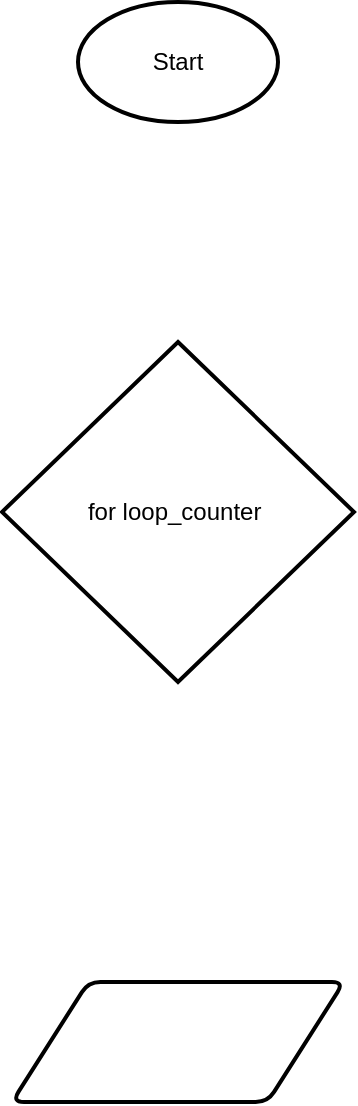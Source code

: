 <mxfile>
    <diagram id="_5d4QA1sJBVCcuQ9wuhI" name="Page-1">
        <mxGraphModel dx="1152" dy="1998" grid="1" gridSize="10" guides="1" tooltips="1" connect="1" arrows="1" fold="1" page="1" pageScale="1" pageWidth="827" pageHeight="1169" math="0" shadow="0">
            <root>
                <mxCell id="0"/>
                <mxCell id="1" parent="0"/>
                <mxCell id="2" value="Start" style="strokeWidth=2;html=1;shape=mxgraph.flowchart.start_1;whiteSpace=wrap;" vertex="1" parent="1">
                    <mxGeometry x="364" width="100" height="60" as="geometry"/>
                </mxCell>
                <mxCell id="6" value="" style="shape=parallelogram;html=1;strokeWidth=2;perimeter=parallelogramPerimeter;whiteSpace=wrap;rounded=1;arcSize=12;size=0.23;" vertex="1" parent="1">
                    <mxGeometry x="331" y="490" width="166" height="60" as="geometry"/>
                </mxCell>
                <mxCell id="7" value="for loop_counter&amp;nbsp;&lt;br&gt;" style="strokeWidth=2;html=1;shape=mxgraph.flowchart.decision;whiteSpace=wrap;" vertex="1" parent="1">
                    <mxGeometry x="326" y="170" width="176" height="170" as="geometry"/>
                </mxCell>
            </root>
        </mxGraphModel>
    </diagram>
</mxfile>